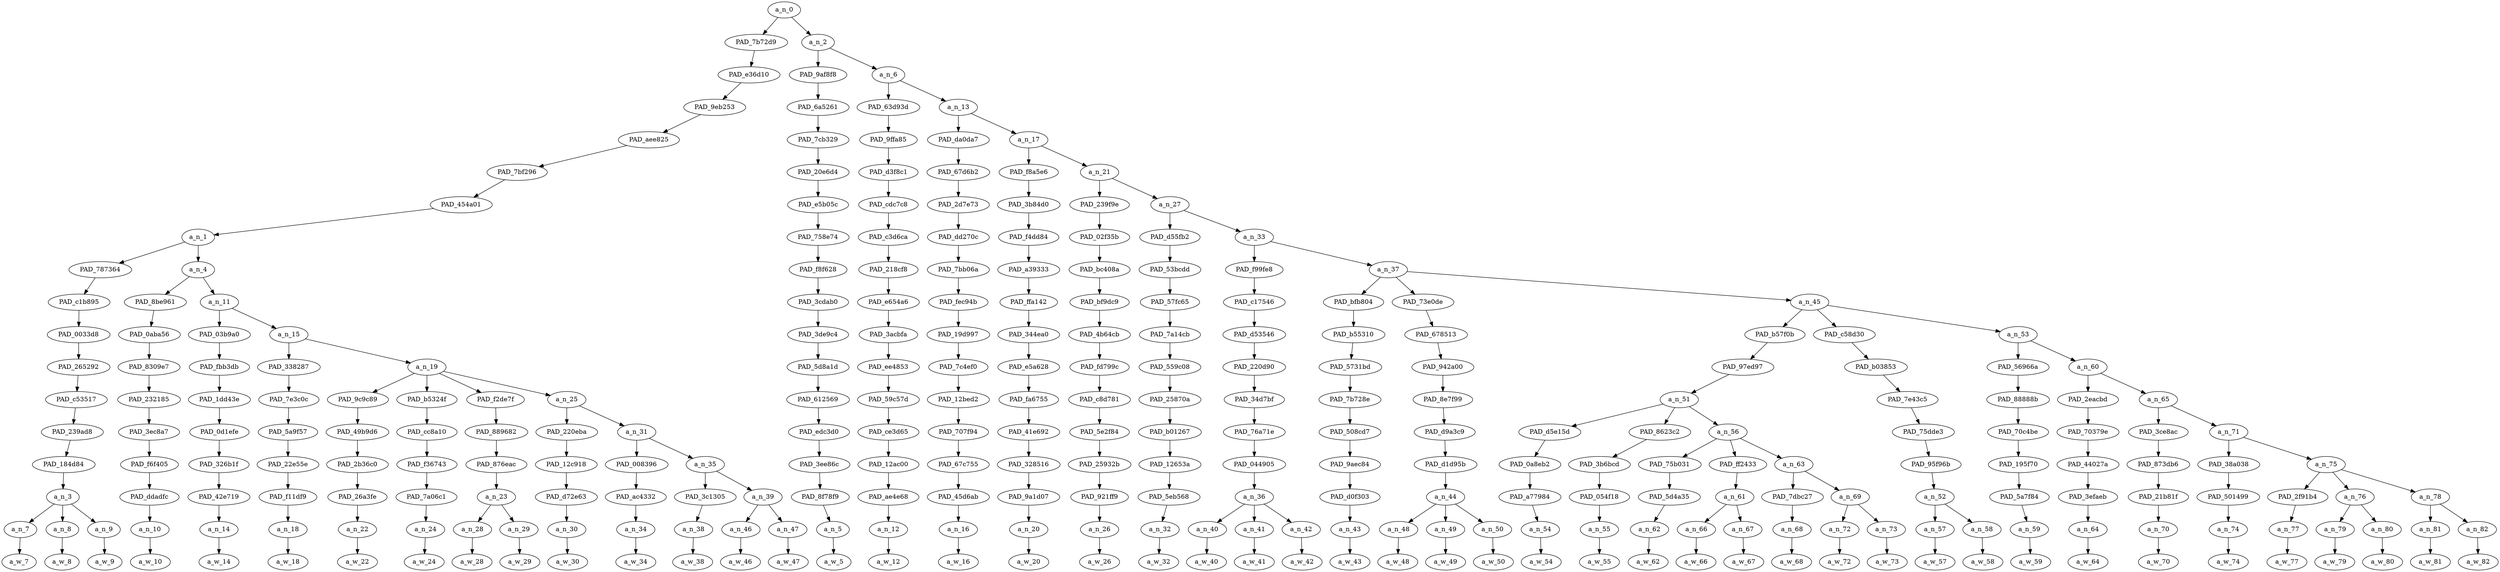 strict digraph "" {
	a_n_0	[div_dir=1,
		index=0,
		level=17,
		pos="9.317331573109568,17!",
		text_span="[0, 1, 2, 3, 4, 5, 6, 7, 8, 9, 10, 11, 12, 13, 14, 15, 16, 17, 18, 19, 20, 21, 22, 23, 24, 25, 26, 27, 28, 29, 30, 31, 32, 33, 34, \
35, 36, 37, 38, 39, 40, 41, 42, 43, 44, 45, 46]",
		value=1.00000002];
	PAD_7b72d9	[div_dir=1,
		index=0,
		level=16,
		pos="2.5849609375,16!",
		text_span="[0, 1, 2, 3, 4, 5, 6, 7, 8, 9, 10, 11, 12, 13, 14]",
		value=0.24469659];
	a_n_0 -> PAD_7b72d9;
	a_n_2	[div_dir=1,
		index=1,
		level=16,
		pos="16.049702208719136,16!",
		text_span="[15, 16, 17, 18, 19, 20, 21, 22, 23, 24, 25, 26, 27, 28, 29, 30, 31, 32, 33, 34, 35, 36, 37, 38, 39, 40, 41, 42, 43, 44, 45, 46]",
		value=0.75466648];
	a_n_0 -> a_n_2;
	PAD_e36d10	[div_dir=1,
		index=0,
		level=15,
		pos="2.5849609375,15!",
		text_span="[0, 1, 2, 3, 4, 5, 6, 7, 8, 9, 10, 11, 12, 13, 14]",
		value=0.24469659];
	PAD_7b72d9 -> PAD_e36d10;
	PAD_9eb253	[div_dir=1,
		index=0,
		level=14,
		pos="2.5849609375,14!",
		text_span="[0, 1, 2, 3, 4, 5, 6, 7, 8, 9, 10, 11, 12, 13, 14]",
		value=0.24469659];
	PAD_e36d10 -> PAD_9eb253;
	PAD_aee825	[div_dir=1,
		index=0,
		level=13,
		pos="2.5849609375,13!",
		text_span="[0, 1, 2, 3, 4, 5, 6, 7, 8, 9, 10, 11, 12, 13, 14]",
		value=0.24469659];
	PAD_9eb253 -> PAD_aee825;
	PAD_7bf296	[div_dir=1,
		index=0,
		level=12,
		pos="2.5849609375,12!",
		text_span="[0, 1, 2, 3, 4, 5, 6, 7, 8, 9, 10, 11, 12, 13, 14]",
		value=0.24469659];
	PAD_aee825 -> PAD_7bf296;
	PAD_454a01	[div_dir=1,
		index=0,
		level=11,
		pos="2.5849609375,11!",
		text_span="[0, 1, 2, 3, 4, 5, 6, 7, 8, 9, 10, 11, 12, 13, 14]",
		value=0.24469659];
	PAD_7bf296 -> PAD_454a01;
	a_n_1	[div_dir=1,
		index=0,
		level=10,
		pos="2.5849609375,10!",
		text_span="[0, 1, 2, 3, 4, 5, 6, 7, 8, 9, 10, 11, 12, 13, 14]",
		value=0.24469659];
	PAD_454a01 -> a_n_1;
	PAD_787364	[div_dir=1,
		index=0,
		level=9,
		pos="1.0,9!",
		text_span="[0, 1, 2]",
		value=0.05233629];
	a_n_1 -> PAD_787364;
	a_n_4	[div_dir=1,
		index=1,
		level=9,
		pos="4.169921875,9!",
		text_span="[3, 4, 5, 6, 7, 8, 9, 10, 11, 12, 13, 14]",
		value=0.19206377];
	a_n_1 -> a_n_4;
	PAD_c1b895	[div_dir=1,
		index=0,
		level=8,
		pos="1.0,8!",
		text_span="[0, 1, 2]",
		value=0.05233629];
	PAD_787364 -> PAD_c1b895;
	PAD_0033d8	[div_dir=1,
		index=0,
		level=7,
		pos="1.0,7!",
		text_span="[0, 1, 2]",
		value=0.05233629];
	PAD_c1b895 -> PAD_0033d8;
	PAD_265292	[div_dir=1,
		index=0,
		level=6,
		pos="1.0,6!",
		text_span="[0, 1, 2]",
		value=0.05233629];
	PAD_0033d8 -> PAD_265292;
	PAD_c53517	[div_dir=1,
		index=0,
		level=5,
		pos="1.0,5!",
		text_span="[0, 1, 2]",
		value=0.05233629];
	PAD_265292 -> PAD_c53517;
	PAD_239ad8	[div_dir=1,
		index=0,
		level=4,
		pos="1.0,4!",
		text_span="[0, 1, 2]",
		value=0.05233629];
	PAD_c53517 -> PAD_239ad8;
	PAD_184d84	[div_dir=1,
		index=0,
		level=3,
		pos="1.0,3!",
		text_span="[0, 1, 2]",
		value=0.05233629];
	PAD_239ad8 -> PAD_184d84;
	a_n_3	[div_dir=1,
		index=0,
		level=2,
		pos="1.0,2!",
		text_span="[0, 1, 2]",
		value=0.05233629];
	PAD_184d84 -> a_n_3;
	a_n_7	[div_dir=1,
		index=0,
		level=1,
		pos="0.0,1!",
		text_span="[0]",
		value=0.01981900];
	a_n_3 -> a_n_7;
	a_n_8	[div_dir=1,
		index=1,
		level=1,
		pos="1.0,1!",
		text_span="[1]",
		value=0.01547921];
	a_n_3 -> a_n_8;
	a_n_9	[div_dir=1,
		index=2,
		level=1,
		pos="2.0,1!",
		text_span="[2]",
		value=0.01680478];
	a_n_3 -> a_n_9;
	a_w_7	[div_dir=0,
		index=0,
		level=0,
		pos="0,0!",
		text_span="[0]",
		value=a];
	a_n_7 -> a_w_7;
	a_w_8	[div_dir=0,
		index=1,
		level=0,
		pos="1,0!",
		text_span="[1]",
		value=good];
	a_n_8 -> a_w_8;
	a_w_9	[div_dir=0,
		index=2,
		level=0,
		pos="2,0!",
		text_span="[2]",
		value=reason];
	a_n_9 -> a_w_9;
	PAD_8be961	[div_dir=1,
		index=1,
		level=8,
		pos="3.0,8!",
		text_span="[3]",
		value=0.01668180];
	a_n_4 -> PAD_8be961;
	a_n_11	[div_dir=1,
		index=2,
		level=8,
		pos="5.33984375,8!",
		text_span="[4, 5, 6, 7, 8, 9, 10, 11, 12, 13, 14]",
		value=0.17516897];
	a_n_4 -> a_n_11;
	PAD_0aba56	[div_dir=1,
		index=1,
		level=7,
		pos="3.0,7!",
		text_span="[3]",
		value=0.01668180];
	PAD_8be961 -> PAD_0aba56;
	PAD_8309e7	[div_dir=1,
		index=1,
		level=6,
		pos="3.0,6!",
		text_span="[3]",
		value=0.01668180];
	PAD_0aba56 -> PAD_8309e7;
	PAD_232185	[div_dir=1,
		index=1,
		level=5,
		pos="3.0,5!",
		text_span="[3]",
		value=0.01668180];
	PAD_8309e7 -> PAD_232185;
	PAD_3ec8a7	[div_dir=1,
		index=1,
		level=4,
		pos="3.0,4!",
		text_span="[3]",
		value=0.01668180];
	PAD_232185 -> PAD_3ec8a7;
	PAD_f6f405	[div_dir=1,
		index=1,
		level=3,
		pos="3.0,3!",
		text_span="[3]",
		value=0.01668180];
	PAD_3ec8a7 -> PAD_f6f405;
	PAD_ddadfc	[div_dir=1,
		index=1,
		level=2,
		pos="3.0,2!",
		text_span="[3]",
		value=0.01668180];
	PAD_f6f405 -> PAD_ddadfc;
	a_n_10	[div_dir=1,
		index=3,
		level=1,
		pos="3.0,1!",
		text_span="[3]",
		value=0.01668180];
	PAD_ddadfc -> a_n_10;
	a_w_10	[div_dir=0,
		index=3,
		level=0,
		pos="3,0!",
		text_span="[3]",
		value=why];
	a_n_10 -> a_w_10;
	PAD_03b9a0	[div_dir=1,
		index=2,
		level=7,
		pos="4.0,7!",
		text_span="[4]",
		value=0.02390273];
	a_n_11 -> PAD_03b9a0;
	a_n_15	[div_dir=1,
		index=3,
		level=7,
		pos="6.6796875,7!",
		text_span="[5, 6, 7, 8, 9, 10, 11, 12, 13, 14]",
		value=0.15106804];
	a_n_11 -> a_n_15;
	PAD_fbb3db	[div_dir=1,
		index=2,
		level=6,
		pos="4.0,6!",
		text_span="[4]",
		value=0.02390273];
	PAD_03b9a0 -> PAD_fbb3db;
	PAD_1dd43e	[div_dir=1,
		index=2,
		level=5,
		pos="4.0,5!",
		text_span="[4]",
		value=0.02390273];
	PAD_fbb3db -> PAD_1dd43e;
	PAD_0d1efe	[div_dir=1,
		index=2,
		level=4,
		pos="4.0,4!",
		text_span="[4]",
		value=0.02390273];
	PAD_1dd43e -> PAD_0d1efe;
	PAD_326b1f	[div_dir=1,
		index=2,
		level=3,
		pos="4.0,3!",
		text_span="[4]",
		value=0.02390273];
	PAD_0d1efe -> PAD_326b1f;
	PAD_42e719	[div_dir=1,
		index=2,
		level=2,
		pos="4.0,2!",
		text_span="[4]",
		value=0.02390273];
	PAD_326b1f -> PAD_42e719;
	a_n_14	[div_dir=1,
		index=4,
		level=1,
		pos="4.0,1!",
		text_span="[4]",
		value=0.02390273];
	PAD_42e719 -> a_n_14;
	a_w_14	[div_dir=0,
		index=4,
		level=0,
		pos="4,0!",
		text_span="[4]",
		value=scientists];
	a_n_14 -> a_w_14;
	PAD_338287	[div_dir=1,
		index=3,
		level=6,
		pos="5.0,6!",
		text_span="[5]",
		value=0.01529051];
	a_n_15 -> PAD_338287;
	a_n_19	[div_dir=1,
		index=4,
		level=6,
		pos="8.359375,6!",
		text_span="[6, 7, 8, 9, 10, 11, 12, 13, 14]",
		value=0.13560559];
	a_n_15 -> a_n_19;
	PAD_7e3c0c	[div_dir=1,
		index=3,
		level=5,
		pos="5.0,5!",
		text_span="[5]",
		value=0.01529051];
	PAD_338287 -> PAD_7e3c0c;
	PAD_5a9f57	[div_dir=1,
		index=3,
		level=4,
		pos="5.0,4!",
		text_span="[5]",
		value=0.01529051];
	PAD_7e3c0c -> PAD_5a9f57;
	PAD_22e55e	[div_dir=1,
		index=3,
		level=3,
		pos="5.0,3!",
		text_span="[5]",
		value=0.01529051];
	PAD_5a9f57 -> PAD_22e55e;
	PAD_f11df9	[div_dir=1,
		index=3,
		level=2,
		pos="5.0,2!",
		text_span="[5]",
		value=0.01529051];
	PAD_22e55e -> PAD_f11df9;
	a_n_18	[div_dir=1,
		index=5,
		level=1,
		pos="5.0,1!",
		text_span="[5]",
		value=0.01529051];
	PAD_f11df9 -> a_n_18;
	a_w_18	[div_dir=0,
		index=5,
		level=0,
		pos="5,0!",
		text_span="[5]",
		value=should];
	a_n_18 -> a_w_18;
	PAD_9c9c89	[div_dir=1,
		index=4,
		level=5,
		pos="6.0,5!",
		text_span="[6]",
		value=0.01776448];
	a_n_19 -> PAD_9c9c89;
	PAD_b5324f	[div_dir=1,
		index=6,
		level=5,
		pos="9.0,5!",
		text_span="[9]",
		value=0.01577433];
	a_n_19 -> PAD_b5324f;
	PAD_f2de7f	[div_dir=1,
		index=5,
		level=5,
		pos="7.5,5!",
		text_span="[7, 8]",
		value=0.03638830];
	a_n_19 -> PAD_f2de7f;
	a_n_25	[div_dir=1,
		index=7,
		level=5,
		pos="10.9375,5!",
		text_span="[10, 11, 12, 13, 14]",
		value=0.06552810];
	a_n_19 -> a_n_25;
	PAD_49b9d6	[div_dir=1,
		index=4,
		level=4,
		pos="6.0,4!",
		text_span="[6]",
		value=0.01776448];
	PAD_9c9c89 -> PAD_49b9d6;
	PAD_2b36c0	[div_dir=1,
		index=4,
		level=3,
		pos="6.0,3!",
		text_span="[6]",
		value=0.01776448];
	PAD_49b9d6 -> PAD_2b36c0;
	PAD_26a3fe	[div_dir=1,
		index=4,
		level=2,
		pos="6.0,2!",
		text_span="[6]",
		value=0.01776448];
	PAD_2b36c0 -> PAD_26a3fe;
	a_n_22	[div_dir=1,
		index=6,
		level=1,
		pos="6.0,1!",
		text_span="[6]",
		value=0.01776448];
	PAD_26a3fe -> a_n_22;
	a_w_22	[div_dir=0,
		index=6,
		level=0,
		pos="6,0!",
		text_span="[6]",
		value=shut];
	a_n_22 -> a_w_22;
	PAD_cc8a10	[div_dir=1,
		index=6,
		level=4,
		pos="9.0,4!",
		text_span="[9]",
		value=0.01577433];
	PAD_b5324f -> PAD_cc8a10;
	PAD_f36743	[div_dir=1,
		index=6,
		level=3,
		pos="9.0,3!",
		text_span="[9]",
		value=0.01577433];
	PAD_cc8a10 -> PAD_f36743;
	PAD_7a06c1	[div_dir=1,
		index=6,
		level=2,
		pos="9.0,2!",
		text_span="[9]",
		value=0.01577433];
	PAD_f36743 -> PAD_7a06c1;
	a_n_24	[div_dir=1,
		index=9,
		level=1,
		pos="9.0,1!",
		text_span="[9]",
		value=0.01577433];
	PAD_7a06c1 -> a_n_24;
	a_w_24	[div_dir=0,
		index=9,
		level=0,
		pos="9,0!",
		text_span="[9]",
		value=up];
	a_n_24 -> a_w_24;
	PAD_889682	[div_dir=1,
		index=5,
		level=4,
		pos="7.5,4!",
		text_span="[7, 8]",
		value=0.03638830];
	PAD_f2de7f -> PAD_889682;
	PAD_876eac	[div_dir=1,
		index=5,
		level=3,
		pos="7.5,3!",
		text_span="[7, 8]",
		value=0.03638830];
	PAD_889682 -> PAD_876eac;
	a_n_23	[div_dir=1,
		index=5,
		level=2,
		pos="7.5,2!",
		text_span="[7, 8]",
		value=0.03638830];
	PAD_876eac -> a_n_23;
	a_n_28	[div_dir=1,
		index=7,
		level=1,
		pos="7.0,1!",
		text_span="[7]",
		value=0.01399030];
	a_n_23 -> a_n_28;
	a_n_29	[div_dir=1,
		index=8,
		level=1,
		pos="8.0,1!",
		text_span="[8]",
		value=0.02223971];
	a_n_23 -> a_n_29;
	a_w_28	[div_dir=0,
		index=7,
		level=0,
		pos="7,0!",
		text_span="[7]",
		value=the];
	a_n_28 -> a_w_28;
	a_w_29	[div_dir=0,
		index=8,
		level=0,
		pos="8,0!",
		text_span="[8]",
		value=fuck];
	a_n_29 -> a_w_29;
	PAD_220eba	[div_dir=-1,
		index=7,
		level=4,
		pos="10.0,4!",
		text_span="[10]",
		value=0.01257021];
	a_n_25 -> PAD_220eba;
	a_n_31	[div_dir=1,
		index=8,
		level=4,
		pos="11.875,4!",
		text_span="[11, 12, 13, 14]",
		value=0.05291917];
	a_n_25 -> a_n_31;
	PAD_12c918	[div_dir=-1,
		index=7,
		level=3,
		pos="10.0,3!",
		text_span="[10]",
		value=0.01257021];
	PAD_220eba -> PAD_12c918;
	PAD_d72e63	[div_dir=-1,
		index=7,
		level=2,
		pos="10.0,2!",
		text_span="[10]",
		value=0.01257021];
	PAD_12c918 -> PAD_d72e63;
	a_n_30	[div_dir=-1,
		index=10,
		level=1,
		pos="10.0,1!",
		text_span="[10]",
		value=0.01257021];
	PAD_d72e63 -> a_n_30;
	a_w_30	[div_dir=0,
		index=10,
		level=0,
		pos="10,0!",
		text_span="[10]",
		value=when];
	a_n_30 -> a_w_30;
	PAD_008396	[div_dir=1,
		index=8,
		level=3,
		pos="11.0,3!",
		text_span="[11]",
		value=0.01276281];
	a_n_31 -> PAD_008396;
	a_n_35	[div_dir=1,
		index=9,
		level=3,
		pos="12.75,3!",
		text_span="[12, 13, 14]",
		value=0.04010349];
	a_n_31 -> a_n_35;
	PAD_ac4332	[div_dir=1,
		index=8,
		level=2,
		pos="11.0,2!",
		text_span="[11]",
		value=0.01276281];
	PAD_008396 -> PAD_ac4332;
	a_n_34	[div_dir=1,
		index=11,
		level=1,
		pos="11.0,1!",
		text_span="[11]",
		value=0.01276281];
	PAD_ac4332 -> a_n_34;
	a_w_34	[div_dir=0,
		index=11,
		level=0,
		pos="11,0!",
		text_span="[11]",
		value=it];
	a_n_34 -> a_w_34;
	PAD_3c1305	[div_dir=1,
		index=9,
		level=2,
		pos="12.0,2!",
		text_span="[12]",
		value=0.01274707];
	a_n_35 -> PAD_3c1305;
	a_n_39	[div_dir=-1,
		index=10,
		level=2,
		pos="13.5,2!",
		text_span="[13, 14]",
		value=0.02734213];
	a_n_35 -> a_n_39;
	a_n_38	[div_dir=1,
		index=12,
		level=1,
		pos="12.0,1!",
		text_span="[12]",
		value=0.01274707];
	PAD_3c1305 -> a_n_38;
	a_w_38	[div_dir=0,
		index=12,
		level=0,
		pos="12,0!",
		text_span="[12]",
		value=comes];
	a_n_38 -> a_w_38;
	a_n_46	[div_dir=1,
		index=13,
		level=1,
		pos="13.0,1!",
		text_span="[13]",
		value=0.01246555];
	a_n_39 -> a_n_46;
	a_n_47	[div_dir=-1,
		index=14,
		level=1,
		pos="14.0,1!",
		text_span="[14]",
		value=0.01487562];
	a_n_39 -> a_n_47;
	a_w_46	[div_dir=0,
		index=13,
		level=0,
		pos="13,0!",
		text_span="[13]",
		value=to];
	a_n_46 -> a_w_46;
	a_w_47	[div_dir=0,
		index=14,
		level=0,
		pos="14,0!",
		text_span="[14]",
		value=politics];
	a_n_47 -> a_w_47;
	PAD_9af8f8	[div_dir=1,
		index=1,
		level=15,
		pos="15.0,15!",
		text_span="[15]",
		value=0.01248348];
	a_n_2 -> PAD_9af8f8;
	a_n_6	[div_dir=1,
		index=2,
		level=15,
		pos="17.099404417438272,15!",
		text_span="[16, 17, 18, 19, 20, 21, 22, 23, 24, 25, 26, 27, 28, 29, 30, 31, 32, 33, 34, 35, 36, 37, 38, 39, 40, 41, 42, 43, 44, 45, 46]",
		value=0.74161717];
	a_n_2 -> a_n_6;
	PAD_6a5261	[div_dir=1,
		index=1,
		level=14,
		pos="15.0,14!",
		text_span="[15]",
		value=0.01248348];
	PAD_9af8f8 -> PAD_6a5261;
	PAD_7cb329	[div_dir=1,
		index=1,
		level=13,
		pos="15.0,13!",
		text_span="[15]",
		value=0.01248348];
	PAD_6a5261 -> PAD_7cb329;
	PAD_20e6d4	[div_dir=1,
		index=1,
		level=12,
		pos="15.0,12!",
		text_span="[15]",
		value=0.01248348];
	PAD_7cb329 -> PAD_20e6d4;
	PAD_e5b05c	[div_dir=1,
		index=1,
		level=11,
		pos="15.0,11!",
		text_span="[15]",
		value=0.01248348];
	PAD_20e6d4 -> PAD_e5b05c;
	PAD_758e74	[div_dir=1,
		index=1,
		level=10,
		pos="15.0,10!",
		text_span="[15]",
		value=0.01248348];
	PAD_e5b05c -> PAD_758e74;
	PAD_f8f628	[div_dir=1,
		index=2,
		level=9,
		pos="15.0,9!",
		text_span="[15]",
		value=0.01248348];
	PAD_758e74 -> PAD_f8f628;
	PAD_3cdab0	[div_dir=1,
		index=3,
		level=8,
		pos="15.0,8!",
		text_span="[15]",
		value=0.01248348];
	PAD_f8f628 -> PAD_3cdab0;
	PAD_3de9c4	[div_dir=1,
		index=4,
		level=7,
		pos="15.0,7!",
		text_span="[15]",
		value=0.01248348];
	PAD_3cdab0 -> PAD_3de9c4;
	PAD_5d8a1d	[div_dir=1,
		index=5,
		level=6,
		pos="15.0,6!",
		text_span="[15]",
		value=0.01248348];
	PAD_3de9c4 -> PAD_5d8a1d;
	PAD_612569	[div_dir=1,
		index=8,
		level=5,
		pos="15.0,5!",
		text_span="[15]",
		value=0.01248348];
	PAD_5d8a1d -> PAD_612569;
	PAD_edc3d0	[div_dir=1,
		index=9,
		level=4,
		pos="15.0,4!",
		text_span="[15]",
		value=0.01248348];
	PAD_612569 -> PAD_edc3d0;
	PAD_3ee86c	[div_dir=1,
		index=10,
		level=3,
		pos="15.0,3!",
		text_span="[15]",
		value=0.01248348];
	PAD_edc3d0 -> PAD_3ee86c;
	PAD_8f78f9	[div_dir=1,
		index=11,
		level=2,
		pos="15.0,2!",
		text_span="[15]",
		value=0.01248348];
	PAD_3ee86c -> PAD_8f78f9;
	a_n_5	[div_dir=1,
		index=15,
		level=1,
		pos="15.0,1!",
		text_span="[15]",
		value=0.01248348];
	PAD_8f78f9 -> a_n_5;
	a_w_5	[div_dir=0,
		index=15,
		level=0,
		pos="15,0!",
		text_span="[15]",
		value=is];
	a_n_5 -> a_w_5;
	PAD_63d93d	[div_dir=1,
		index=2,
		level=14,
		pos="16.0,14!",
		text_span="[16]",
		value=0.01297988];
	a_n_6 -> PAD_63d93d;
	a_n_13	[div_dir=1,
		index=3,
		level=14,
		pos="18.198808834876544,14!",
		text_span="[17, 18, 19, 20, 21, 22, 23, 24, 25, 26, 27, 28, 29, 30, 31, 32, 33, 34, 35, 36, 37, 38, 39, 40, 41, 42, 43, 44, 45, 46]",
		value=0.72806658];
	a_n_6 -> a_n_13;
	PAD_9ffa85	[div_dir=1,
		index=2,
		level=13,
		pos="16.0,13!",
		text_span="[16]",
		value=0.01297988];
	PAD_63d93d -> PAD_9ffa85;
	PAD_d3f8c1	[div_dir=1,
		index=2,
		level=12,
		pos="16.0,12!",
		text_span="[16]",
		value=0.01297988];
	PAD_9ffa85 -> PAD_d3f8c1;
	PAD_cdc7c8	[div_dir=1,
		index=2,
		level=11,
		pos="16.0,11!",
		text_span="[16]",
		value=0.01297988];
	PAD_d3f8c1 -> PAD_cdc7c8;
	PAD_c3d6ca	[div_dir=1,
		index=2,
		level=10,
		pos="16.0,10!",
		text_span="[16]",
		value=0.01297988];
	PAD_cdc7c8 -> PAD_c3d6ca;
	PAD_218cf8	[div_dir=1,
		index=3,
		level=9,
		pos="16.0,9!",
		text_span="[16]",
		value=0.01297988];
	PAD_c3d6ca -> PAD_218cf8;
	PAD_e654a6	[div_dir=1,
		index=4,
		level=8,
		pos="16.0,8!",
		text_span="[16]",
		value=0.01297988];
	PAD_218cf8 -> PAD_e654a6;
	PAD_3acbfa	[div_dir=1,
		index=5,
		level=7,
		pos="16.0,7!",
		text_span="[16]",
		value=0.01297988];
	PAD_e654a6 -> PAD_3acbfa;
	PAD_ee4853	[div_dir=1,
		index=6,
		level=6,
		pos="16.0,6!",
		text_span="[16]",
		value=0.01297988];
	PAD_3acbfa -> PAD_ee4853;
	PAD_59c57d	[div_dir=1,
		index=9,
		level=5,
		pos="16.0,5!",
		text_span="[16]",
		value=0.01297988];
	PAD_ee4853 -> PAD_59c57d;
	PAD_ce3d65	[div_dir=1,
		index=10,
		level=4,
		pos="16.0,4!",
		text_span="[16]",
		value=0.01297988];
	PAD_59c57d -> PAD_ce3d65;
	PAD_12ac00	[div_dir=1,
		index=11,
		level=3,
		pos="16.0,3!",
		text_span="[16]",
		value=0.01297988];
	PAD_ce3d65 -> PAD_12ac00;
	PAD_ae4e68	[div_dir=1,
		index=12,
		level=2,
		pos="16.0,2!",
		text_span="[16]",
		value=0.01297988];
	PAD_12ac00 -> PAD_ae4e68;
	a_n_12	[div_dir=1,
		index=16,
		level=1,
		pos="16.0,1!",
		text_span="[16]",
		value=0.01297988];
	PAD_ae4e68 -> a_n_12;
	a_w_12	[div_dir=0,
		index=16,
		level=0,
		pos="16,0!",
		text_span="[16]",
		value=that];
	a_n_12 -> a_w_12;
	PAD_da0da7	[div_dir=1,
		index=3,
		level=13,
		pos="17.0,13!",
		text_span="[17]",
		value=0.01544891];
	a_n_13 -> PAD_da0da7;
	a_n_17	[div_dir=1,
		index=4,
		level=13,
		pos="19.397617669753085,13!",
		text_span="[18, 19, 20, 21, 22, 23, 24, 25, 26, 27, 28, 29, 30, 31, 32, 33, 34, 35, 36, 37, 38, 39, 40, 41, 42, 43, 44, 45, 46]",
		value=0.71205562];
	a_n_13 -> a_n_17;
	PAD_67d6b2	[div_dir=1,
		index=3,
		level=12,
		pos="17.0,12!",
		text_span="[17]",
		value=0.01544891];
	PAD_da0da7 -> PAD_67d6b2;
	PAD_2d7e73	[div_dir=1,
		index=3,
		level=11,
		pos="17.0,11!",
		text_span="[17]",
		value=0.01544891];
	PAD_67d6b2 -> PAD_2d7e73;
	PAD_dd270c	[div_dir=1,
		index=3,
		level=10,
		pos="17.0,10!",
		text_span="[17]",
		value=0.01544891];
	PAD_2d7e73 -> PAD_dd270c;
	PAD_7bb06a	[div_dir=1,
		index=4,
		level=9,
		pos="17.0,9!",
		text_span="[17]",
		value=0.01544891];
	PAD_dd270c -> PAD_7bb06a;
	PAD_fec94b	[div_dir=1,
		index=5,
		level=8,
		pos="17.0,8!",
		text_span="[17]",
		value=0.01544891];
	PAD_7bb06a -> PAD_fec94b;
	PAD_19d997	[div_dir=1,
		index=6,
		level=7,
		pos="17.0,7!",
		text_span="[17]",
		value=0.01544891];
	PAD_fec94b -> PAD_19d997;
	PAD_7c4ef0	[div_dir=1,
		index=7,
		level=6,
		pos="17.0,6!",
		text_span="[17]",
		value=0.01544891];
	PAD_19d997 -> PAD_7c4ef0;
	PAD_12bed2	[div_dir=1,
		index=10,
		level=5,
		pos="17.0,5!",
		text_span="[17]",
		value=0.01544891];
	PAD_7c4ef0 -> PAD_12bed2;
	PAD_707f94	[div_dir=1,
		index=11,
		level=4,
		pos="17.0,4!",
		text_span="[17]",
		value=0.01544891];
	PAD_12bed2 -> PAD_707f94;
	PAD_67c755	[div_dir=1,
		index=12,
		level=3,
		pos="17.0,3!",
		text_span="[17]",
		value=0.01544891];
	PAD_707f94 -> PAD_67c755;
	PAD_45d6ab	[div_dir=1,
		index=13,
		level=2,
		pos="17.0,2!",
		text_span="[17]",
		value=0.01544891];
	PAD_67c755 -> PAD_45d6ab;
	a_n_16	[div_dir=1,
		index=17,
		level=1,
		pos="17.0,1!",
		text_span="[17]",
		value=0.01544891];
	PAD_45d6ab -> a_n_16;
	a_w_16	[div_dir=0,
		index=17,
		level=0,
		pos="17,0!",
		text_span="[17]",
		value=they];
	a_n_16 -> a_w_16;
	PAD_f8a5e6	[div_dir=1,
		index=4,
		level=12,
		pos="18.0,12!",
		text_span="[18]",
		value=0.01327069];
	a_n_17 -> PAD_f8a5e6;
	a_n_21	[div_dir=1,
		index=5,
		level=12,
		pos="20.79523533950617,12!",
		text_span="[19, 20, 21, 22, 23, 24, 25, 26, 27, 28, 29, 30, 31, 32, 33, 34, 35, 36, 37, 38, 39, 40, 41, 42, 43, 44, 45, 46]",
		value=0.69823473];
	a_n_17 -> a_n_21;
	PAD_3b84d0	[div_dir=1,
		index=4,
		level=11,
		pos="18.0,11!",
		text_span="[18]",
		value=0.01327069];
	PAD_f8a5e6 -> PAD_3b84d0;
	PAD_f4dd84	[div_dir=1,
		index=4,
		level=10,
		pos="18.0,10!",
		text_span="[18]",
		value=0.01327069];
	PAD_3b84d0 -> PAD_f4dd84;
	PAD_a39333	[div_dir=1,
		index=5,
		level=9,
		pos="18.0,9!",
		text_span="[18]",
		value=0.01327069];
	PAD_f4dd84 -> PAD_a39333;
	PAD_ffa142	[div_dir=1,
		index=6,
		level=8,
		pos="18.0,8!",
		text_span="[18]",
		value=0.01327069];
	PAD_a39333 -> PAD_ffa142;
	PAD_344ea0	[div_dir=1,
		index=7,
		level=7,
		pos="18.0,7!",
		text_span="[18]",
		value=0.01327069];
	PAD_ffa142 -> PAD_344ea0;
	PAD_e5a628	[div_dir=1,
		index=8,
		level=6,
		pos="18.0,6!",
		text_span="[18]",
		value=0.01327069];
	PAD_344ea0 -> PAD_e5a628;
	PAD_fa6755	[div_dir=1,
		index=11,
		level=5,
		pos="18.0,5!",
		text_span="[18]",
		value=0.01327069];
	PAD_e5a628 -> PAD_fa6755;
	PAD_41e692	[div_dir=1,
		index=12,
		level=4,
		pos="18.0,4!",
		text_span="[18]",
		value=0.01327069];
	PAD_fa6755 -> PAD_41e692;
	PAD_328516	[div_dir=1,
		index=13,
		level=3,
		pos="18.0,3!",
		text_span="[18]",
		value=0.01327069];
	PAD_41e692 -> PAD_328516;
	PAD_9a1d07	[div_dir=1,
		index=14,
		level=2,
		pos="18.0,2!",
		text_span="[18]",
		value=0.01327069];
	PAD_328516 -> PAD_9a1d07;
	a_n_20	[div_dir=1,
		index=18,
		level=1,
		pos="18.0,1!",
		text_span="[18]",
		value=0.01327069];
	PAD_9a1d07 -> a_n_20;
	a_w_20	[div_dir=0,
		index=18,
		level=0,
		pos="18,0!",
		text_span="[18]",
		value=will];
	a_n_20 -> a_w_20;
	PAD_239f9e	[div_dir=1,
		index=5,
		level=11,
		pos="19.0,11!",
		text_span="[19]",
		value=0.01612575];
	a_n_21 -> PAD_239f9e;
	a_n_27	[div_dir=1,
		index=6,
		level=11,
		pos="22.590470679012345,11!",
		text_span="[20, 21, 22, 23, 24, 25, 26, 27, 28, 29, 30, 31, 32, 33, 34, 35, 36, 37, 38, 39, 40, 41, 42, 43, 44, 45, 46]",
		value=0.68156033];
	a_n_21 -> a_n_27;
	PAD_02f35b	[div_dir=1,
		index=5,
		level=10,
		pos="19.0,10!",
		text_span="[19]",
		value=0.01612575];
	PAD_239f9e -> PAD_02f35b;
	PAD_bc408a	[div_dir=1,
		index=6,
		level=9,
		pos="19.0,9!",
		text_span="[19]",
		value=0.01612575];
	PAD_02f35b -> PAD_bc408a;
	PAD_bf9dc9	[div_dir=1,
		index=7,
		level=8,
		pos="19.0,8!",
		text_span="[19]",
		value=0.01612575];
	PAD_bc408a -> PAD_bf9dc9;
	PAD_4b64cb	[div_dir=1,
		index=8,
		level=7,
		pos="19.0,7!",
		text_span="[19]",
		value=0.01612575];
	PAD_bf9dc9 -> PAD_4b64cb;
	PAD_fd799c	[div_dir=1,
		index=9,
		level=6,
		pos="19.0,6!",
		text_span="[19]",
		value=0.01612575];
	PAD_4b64cb -> PAD_fd799c;
	PAD_c8d781	[div_dir=1,
		index=12,
		level=5,
		pos="19.0,5!",
		text_span="[19]",
		value=0.01612575];
	PAD_fd799c -> PAD_c8d781;
	PAD_5e2f84	[div_dir=1,
		index=13,
		level=4,
		pos="19.0,4!",
		text_span="[19]",
		value=0.01612575];
	PAD_c8d781 -> PAD_5e2f84;
	PAD_25932b	[div_dir=1,
		index=14,
		level=3,
		pos="19.0,3!",
		text_span="[19]",
		value=0.01612575];
	PAD_5e2f84 -> PAD_25932b;
	PAD_921ff9	[div_dir=1,
		index=15,
		level=2,
		pos="19.0,2!",
		text_span="[19]",
		value=0.01612575];
	PAD_25932b -> PAD_921ff9;
	a_n_26	[div_dir=1,
		index=19,
		level=1,
		pos="19.0,1!",
		text_span="[19]",
		value=0.01612575];
	PAD_921ff9 -> a_n_26;
	a_w_26	[div_dir=0,
		index=19,
		level=0,
		pos="19,0!",
		text_span="[19]",
		value=insist];
	a_n_26 -> a_w_26;
	PAD_d55fb2	[div_dir=1,
		index=6,
		level=10,
		pos="20.0,10!",
		text_span="[20]",
		value=0.01755862];
	a_n_27 -> PAD_d55fb2;
	a_n_33	[div_dir=1,
		index=7,
		level=10,
		pos="25.18094135802469,10!",
		text_span="[21, 22, 23, 24, 25, 26, 27, 28, 29, 30, 31, 32, 33, 34, 35, 36, 37, 38, 39, 40, 41, 42, 43, 44, 45, 46]",
		value=0.66345451];
	a_n_27 -> a_n_33;
	PAD_53bcdd	[div_dir=1,
		index=7,
		level=9,
		pos="20.0,9!",
		text_span="[20]",
		value=0.01755862];
	PAD_d55fb2 -> PAD_53bcdd;
	PAD_57fc65	[div_dir=1,
		index=8,
		level=8,
		pos="20.0,8!",
		text_span="[20]",
		value=0.01755862];
	PAD_53bcdd -> PAD_57fc65;
	PAD_7a14cb	[div_dir=1,
		index=9,
		level=7,
		pos="20.0,7!",
		text_span="[20]",
		value=0.01755862];
	PAD_57fc65 -> PAD_7a14cb;
	PAD_559c08	[div_dir=1,
		index=10,
		level=6,
		pos="20.0,6!",
		text_span="[20]",
		value=0.01755862];
	PAD_7a14cb -> PAD_559c08;
	PAD_25870a	[div_dir=1,
		index=13,
		level=5,
		pos="20.0,5!",
		text_span="[20]",
		value=0.01755862];
	PAD_559c08 -> PAD_25870a;
	PAD_b01267	[div_dir=1,
		index=14,
		level=4,
		pos="20.0,4!",
		text_span="[20]",
		value=0.01755862];
	PAD_25870a -> PAD_b01267;
	PAD_12653a	[div_dir=1,
		index=15,
		level=3,
		pos="20.0,3!",
		text_span="[20]",
		value=0.01755862];
	PAD_b01267 -> PAD_12653a;
	PAD_5eb568	[div_dir=1,
		index=16,
		level=2,
		pos="20.0,2!",
		text_span="[20]",
		value=0.01755862];
	PAD_12653a -> PAD_5eb568;
	a_n_32	[div_dir=1,
		index=20,
		level=1,
		pos="20.0,1!",
		text_span="[20]",
		value=0.01755862];
	PAD_5eb568 -> a_n_32;
	a_w_32	[div_dir=0,
		index=20,
		level=0,
		pos="20,0!",
		text_span="[20]",
		value=that1];
	a_n_32 -> a_w_32;
	PAD_f99fe8	[div_dir=1,
		index=8,
		level=9,
		pos="22.0,9!",
		text_span="[21, 22, 23]",
		value=0.18652038];
	a_n_33 -> PAD_f99fe8;
	a_n_37	[div_dir=1,
		index=9,
		level=9,
		pos="28.361882716049383,9!",
		text_span="[24, 25, 26, 27, 28, 29, 30, 31, 32, 33, 34, 35, 36, 37, 38, 39, 40, 41, 42, 43, 44, 45, 46]",
		value=0.47640883];
	a_n_33 -> a_n_37;
	PAD_c17546	[div_dir=1,
		index=9,
		level=8,
		pos="22.0,8!",
		text_span="[21, 22, 23]",
		value=0.18652038];
	PAD_f99fe8 -> PAD_c17546;
	PAD_d53546	[div_dir=1,
		index=10,
		level=7,
		pos="22.0,7!",
		text_span="[21, 22, 23]",
		value=0.18652038];
	PAD_c17546 -> PAD_d53546;
	PAD_220d90	[div_dir=1,
		index=11,
		level=6,
		pos="22.0,6!",
		text_span="[21, 22, 23]",
		value=0.18652038];
	PAD_d53546 -> PAD_220d90;
	PAD_34d7bf	[div_dir=1,
		index=14,
		level=5,
		pos="22.0,5!",
		text_span="[21, 22, 23]",
		value=0.18652038];
	PAD_220d90 -> PAD_34d7bf;
	PAD_76a71e	[div_dir=1,
		index=15,
		level=4,
		pos="22.0,4!",
		text_span="[21, 22, 23]",
		value=0.18652038];
	PAD_34d7bf -> PAD_76a71e;
	PAD_044905	[div_dir=1,
		index=16,
		level=3,
		pos="22.0,3!",
		text_span="[21, 22, 23]",
		value=0.18652038];
	PAD_76a71e -> PAD_044905;
	a_n_36	[div_dir=1,
		index=17,
		level=2,
		pos="22.0,2!",
		text_span="[21, 22, 23]",
		value=0.18652038];
	PAD_044905 -> a_n_36;
	a_n_40	[div_dir=1,
		index=21,
		level=1,
		pos="21.0,1!",
		text_span="[21]",
		value=0.13807961];
	a_n_36 -> a_n_40;
	a_n_41	[div_dir=-1,
		index=22,
		level=1,
		pos="22.0,1!",
		text_span="[22]",
		value=0.01897348];
	a_n_36 -> a_n_41;
	a_n_42	[div_dir=1,
		index=23,
		level=1,
		pos="23.0,1!",
		text_span="[23]",
		value=0.02895928];
	a_n_36 -> a_n_42;
	a_w_40	[div_dir=0,
		index=21,
		level=0,
		pos="21,0!",
		text_span="[21]",
		value=niggers];
	a_n_40 -> a_w_40;
	a_w_41	[div_dir=0,
		index=22,
		level=0,
		pos="22,0!",
		text_span="[22]",
		value=and];
	a_n_41 -> a_w_41;
	a_w_42	[div_dir=0,
		index=23,
		level=0,
		pos="23,0!",
		text_span="[23]",
		value=arabs];
	a_n_42 -> a_w_42;
	PAD_bfb804	[div_dir=1,
		index=10,
		level=8,
		pos="24.0,8!",
		text_span="[24]",
		value=0.01481415];
	a_n_37 -> PAD_bfb804;
	PAD_73e0de	[div_dir=1,
		index=11,
		level=8,
		pos="26.0,8!",
		text_span="[25, 26, 27]",
		value=0.06487644];
	a_n_37 -> PAD_73e0de;
	a_n_45	[div_dir=1,
		index=12,
		level=8,
		pos="35.085648148148145,8!",
		text_span="[28, 29, 30, 31, 32, 33, 34, 35, 36, 37, 38, 39, 40, 41, 42, 43, 44, 45, 46]",
		value=0.39636638];
	a_n_37 -> a_n_45;
	PAD_b55310	[div_dir=1,
		index=11,
		level=7,
		pos="24.0,7!",
		text_span="[24]",
		value=0.01481415];
	PAD_bfb804 -> PAD_b55310;
	PAD_5731bd	[div_dir=1,
		index=12,
		level=6,
		pos="24.0,6!",
		text_span="[24]",
		value=0.01481415];
	PAD_b55310 -> PAD_5731bd;
	PAD_7b728e	[div_dir=1,
		index=15,
		level=5,
		pos="24.0,5!",
		text_span="[24]",
		value=0.01481415];
	PAD_5731bd -> PAD_7b728e;
	PAD_508cd7	[div_dir=1,
		index=16,
		level=4,
		pos="24.0,4!",
		text_span="[24]",
		value=0.01481415];
	PAD_7b728e -> PAD_508cd7;
	PAD_9aec84	[div_dir=1,
		index=17,
		level=3,
		pos="24.0,3!",
		text_span="[24]",
		value=0.01481415];
	PAD_508cd7 -> PAD_9aec84;
	PAD_d0f303	[div_dir=1,
		index=18,
		level=2,
		pos="24.0,2!",
		text_span="[24]",
		value=0.01481415];
	PAD_9aec84 -> PAD_d0f303;
	a_n_43	[div_dir=1,
		index=24,
		level=1,
		pos="24.0,1!",
		text_span="[24]",
		value=0.01481415];
	PAD_d0f303 -> a_n_43;
	a_w_43	[div_dir=0,
		index=24,
		level=0,
		pos="24,0!",
		text_span="[24]",
		value=are];
	a_n_43 -> a_w_43;
	PAD_678513	[div_dir=1,
		index=12,
		level=7,
		pos="26.0,7!",
		text_span="[25, 26, 27]",
		value=0.06487644];
	PAD_73e0de -> PAD_678513;
	PAD_942a00	[div_dir=1,
		index=13,
		level=6,
		pos="26.0,6!",
		text_span="[25, 26, 27]",
		value=0.06487644];
	PAD_678513 -> PAD_942a00;
	PAD_8e7f99	[div_dir=1,
		index=16,
		level=5,
		pos="26.0,5!",
		text_span="[25, 26, 27]",
		value=0.06487644];
	PAD_942a00 -> PAD_8e7f99;
	PAD_d9a3c9	[div_dir=1,
		index=17,
		level=4,
		pos="26.0,4!",
		text_span="[25, 26, 27]",
		value=0.06487644];
	PAD_8e7f99 -> PAD_d9a3c9;
	PAD_d1d95b	[div_dir=1,
		index=18,
		level=3,
		pos="26.0,3!",
		text_span="[25, 26, 27]",
		value=0.06487644];
	PAD_d9a3c9 -> PAD_d1d95b;
	a_n_44	[div_dir=1,
		index=19,
		level=2,
		pos="26.0,2!",
		text_span="[25, 26, 27]",
		value=0.06487644];
	PAD_d1d95b -> a_n_44;
	a_n_48	[div_dir=1,
		index=25,
		level=1,
		pos="25.0,1!",
		text_span="[25]",
		value=0.03385528];
	a_n_44 -> a_n_48;
	a_n_49	[div_dir=1,
		index=26,
		level=1,
		pos="26.0,1!",
		text_span="[26]",
		value=0.01329820];
	a_n_44 -> a_n_49;
	a_n_50	[div_dir=1,
		index=27,
		level=1,
		pos="27.0,1!",
		text_span="[27]",
		value=0.01767140];
	a_n_44 -> a_n_50;
	a_w_48	[div_dir=0,
		index=25,
		level=0,
		pos="25,0!",
		text_span="[25]",
		value=rapey];
	a_n_48 -> a_w_48;
	a_w_49	[div_dir=0,
		index=26,
		level=0,
		pos="26,0!",
		text_span="[26]",
		value=and1];
	a_n_49 -> a_w_49;
	a_w_50	[div_dir=0,
		index=27,
		level=0,
		pos="27,0!",
		text_span="[27]",
		value=stupid];
	a_n_50 -> a_w_50;
	PAD_b57f0b	[div_dir=1,
		index=13,
		level=7,
		pos="29.694444444444446,7!",
		text_span="[28, 29, 30, 31, 32, 33, 34, 35]",
		value=0.12181715];
	a_n_45 -> PAD_b57f0b;
	PAD_c58d30	[div_dir=1,
		index=14,
		level=7,
		pos="36.5,7!",
		text_span="[36, 37]",
		value=0.02612665];
	a_n_45 -> PAD_c58d30;
	a_n_53	[div_dir=1,
		index=15,
		level=7,
		pos="39.0625,7!",
		text_span="[38, 39, 40, 41, 42, 43, 44, 45, 46]",
		value=0.24807333];
	a_n_45 -> a_n_53;
	PAD_97ed97	[div_dir=1,
		index=14,
		level=6,
		pos="29.694444444444446,6!",
		text_span="[28, 29, 30, 31, 32, 33, 34, 35]",
		value=0.12181715];
	PAD_b57f0b -> PAD_97ed97;
	a_n_51	[div_dir=1,
		index=17,
		level=5,
		pos="29.694444444444446,5!",
		text_span="[28, 29, 30, 31, 32, 33, 34, 35]",
		value=0.12181715];
	PAD_97ed97 -> a_n_51;
	PAD_d5e15d	[div_dir=1,
		index=18,
		level=4,
		pos="28.0,4!",
		text_span="[28]",
		value=0.01421591];
	a_n_51 -> PAD_d5e15d;
	PAD_8623c2	[div_dir=1,
		index=19,
		level=4,
		pos="29.0,4!",
		text_span="[29]",
		value=0.01465983];
	a_n_51 -> PAD_8623c2;
	a_n_56	[div_dir=1,
		index=20,
		level=4,
		pos="32.083333333333336,4!",
		text_span="[30, 31, 32, 33, 34, 35]",
		value=0.09276122];
	a_n_51 -> a_n_56;
	PAD_0a8eb2	[div_dir=1,
		index=19,
		level=3,
		pos="28.0,3!",
		text_span="[28]",
		value=0.01421591];
	PAD_d5e15d -> PAD_0a8eb2;
	PAD_a77984	[div_dir=1,
		index=20,
		level=2,
		pos="28.0,2!",
		text_span="[28]",
		value=0.01421591];
	PAD_0a8eb2 -> PAD_a77984;
	a_n_54	[div_dir=1,
		index=28,
		level=1,
		pos="28.0,1!",
		text_span="[28]",
		value=0.01421591];
	PAD_a77984 -> a_n_54;
	a_w_54	[div_dir=0,
		index=28,
		level=0,
		pos="28,0!",
		text_span="[28]",
		value=because];
	a_n_54 -> a_w_54;
	PAD_3b6bcd	[div_dir=1,
		index=20,
		level=3,
		pos="29.0,3!",
		text_span="[29]",
		value=0.01465983];
	PAD_8623c2 -> PAD_3b6bcd;
	PAD_054f18	[div_dir=1,
		index=21,
		level=2,
		pos="29.0,2!",
		text_span="[29]",
		value=0.01465983];
	PAD_3b6bcd -> PAD_054f18;
	a_n_55	[div_dir=1,
		index=29,
		level=1,
		pos="29.0,1!",
		text_span="[29]",
		value=0.01465983];
	PAD_054f18 -> a_n_55;
	a_w_55	[div_dir=0,
		index=29,
		level=0,
		pos="29,0!",
		text_span="[29]",
		value=of];
	a_n_55 -> a_w_55;
	PAD_75b031	[div_dir=1,
		index=22,
		level=3,
		pos="32.0,3!",
		text_span="[32]",
		value=0.01301085];
	a_n_56 -> PAD_75b031;
	PAD_ff2433	[div_dir=1,
		index=21,
		level=3,
		pos="30.5,3!",
		text_span="[30, 31]",
		value=0.03352703];
	a_n_56 -> PAD_ff2433;
	a_n_63	[div_dir=1,
		index=23,
		level=3,
		pos="33.75,3!",
		text_span="[33, 34, 35]",
		value=0.04608282];
	a_n_56 -> a_n_63;
	PAD_5d4a35	[div_dir=1,
		index=23,
		level=2,
		pos="32.0,2!",
		text_span="[32]",
		value=0.01301085];
	PAD_75b031 -> PAD_5d4a35;
	a_n_62	[div_dir=1,
		index=32,
		level=1,
		pos="32.0,1!",
		text_span="[32]",
		value=0.01301085];
	PAD_5d4a35 -> a_n_62;
	a_w_62	[div_dir=0,
		index=32,
		level=0,
		pos="32,0!",
		text_span="[32]",
		value=or];
	a_n_62 -> a_w_62;
	a_n_61	[div_dir=1,
		index=22,
		level=2,
		pos="30.5,2!",
		text_span="[30, 31]",
		value=0.03352703];
	PAD_ff2433 -> a_n_61;
	a_n_66	[div_dir=1,
		index=30,
		level=1,
		pos="30.0,1!",
		text_span="[30]",
		value=0.01831280];
	a_n_61 -> a_n_66;
	a_n_67	[div_dir=1,
		index=31,
		level=1,
		pos="31.0,1!",
		text_span="[31]",
		value=0.01513294];
	a_n_61 -> a_n_67;
	a_w_66	[div_dir=0,
		index=30,
		level=0,
		pos="30,0!",
		text_span="[30]",
		value=hot];
	a_n_66 -> a_w_66;
	a_w_67	[div_dir=0,
		index=31,
		level=0,
		pos="31,0!",
		text_span="[31]",
		value=weather];
	a_n_67 -> a_w_67;
	PAD_7dbc27	[div_dir=1,
		index=24,
		level=2,
		pos="33.0,2!",
		text_span="[33]",
		value=0.01437668];
	a_n_63 -> PAD_7dbc27;
	a_n_69	[div_dir=1,
		index=25,
		level=2,
		pos="34.5,2!",
		text_span="[34, 35]",
		value=0.03158960];
	a_n_63 -> a_n_69;
	a_n_68	[div_dir=1,
		index=33,
		level=1,
		pos="33.0,1!",
		text_span="[33]",
		value=0.01437668];
	PAD_7dbc27 -> a_n_68;
	a_w_68	[div_dir=0,
		index=33,
		level=0,
		pos="33,0!",
		text_span="[33]",
		value=lack];
	a_n_68 -> a_w_68;
	a_n_72	[div_dir=1,
		index=34,
		level=1,
		pos="34.0,1!",
		text_span="[34]",
		value=0.01240992];
	a_n_69 -> a_n_72;
	a_n_73	[div_dir=1,
		index=35,
		level=1,
		pos="35.0,1!",
		text_span="[35]",
		value=0.01908696];
	a_n_69 -> a_n_73;
	a_w_72	[div_dir=0,
		index=34,
		level=0,
		pos="34,0!",
		text_span="[34]",
		value=of1];
	a_n_72 -> a_w_72;
	a_w_73	[div_dir=0,
		index=35,
		level=0,
		pos="35,0!",
		text_span="[35]",
		value=water];
	a_n_73 -> a_w_73;
	PAD_b03853	[div_dir=1,
		index=15,
		level=6,
		pos="36.5,6!",
		text_span="[36, 37]",
		value=0.02612665];
	PAD_c58d30 -> PAD_b03853;
	PAD_7e43c5	[div_dir=1,
		index=18,
		level=5,
		pos="36.5,5!",
		text_span="[36, 37]",
		value=0.02612665];
	PAD_b03853 -> PAD_7e43c5;
	PAD_75dde3	[div_dir=1,
		index=21,
		level=4,
		pos="36.5,4!",
		text_span="[36, 37]",
		value=0.02612665];
	PAD_7e43c5 -> PAD_75dde3;
	PAD_95f96b	[div_dir=1,
		index=24,
		level=3,
		pos="36.5,3!",
		text_span="[36, 37]",
		value=0.02612665];
	PAD_75dde3 -> PAD_95f96b;
	a_n_52	[div_dir=1,
		index=26,
		level=2,
		pos="36.5,2!",
		text_span="[36, 37]",
		value=0.02612665];
	PAD_95f96b -> a_n_52;
	a_n_57	[div_dir=1,
		index=36,
		level=1,
		pos="36.0,1!",
		text_span="[36]",
		value=0.01332484];
	a_n_52 -> a_n_57;
	a_n_58	[div_dir=1,
		index=37,
		level=1,
		pos="37.0,1!",
		text_span="[37]",
		value=0.01276478];
	a_n_52 -> a_n_58;
	a_w_57	[div_dir=0,
		index=36,
		level=0,
		pos="36,0!",
		text_span="[36]",
		value=rather];
	a_n_57 -> a_w_57;
	a_w_58	[div_dir=0,
		index=37,
		level=0,
		pos="37,0!",
		text_span="[37]",
		value=than];
	a_n_58 -> a_w_58;
	PAD_56966a	[div_dir=-1,
		index=16,
		level=6,
		pos="38.0,6!",
		text_span="[38]",
		value=0.01490374];
	a_n_53 -> PAD_56966a;
	a_n_60	[div_dir=1,
		index=17,
		level=6,
		pos="40.125,6!",
		text_span="[39, 40, 41, 42, 43, 44, 45, 46]",
		value=0.23285465];
	a_n_53 -> a_n_60;
	PAD_88888b	[div_dir=-1,
		index=19,
		level=5,
		pos="38.0,5!",
		text_span="[38]",
		value=0.01490374];
	PAD_56966a -> PAD_88888b;
	PAD_70c4be	[div_dir=-1,
		index=22,
		level=4,
		pos="38.0,4!",
		text_span="[38]",
		value=0.01490374];
	PAD_88888b -> PAD_70c4be;
	PAD_195f70	[div_dir=-1,
		index=25,
		level=3,
		pos="38.0,3!",
		text_span="[38]",
		value=0.01490374];
	PAD_70c4be -> PAD_195f70;
	PAD_5a7f84	[div_dir=-1,
		index=27,
		level=2,
		pos="38.0,2!",
		text_span="[38]",
		value=0.01490374];
	PAD_195f70 -> PAD_5a7f84;
	a_n_59	[div_dir=-1,
		index=38,
		level=1,
		pos="38.0,1!",
		text_span="[38]",
		value=0.01490374];
	PAD_5a7f84 -> a_n_59;
	a_w_59	[div_dir=0,
		index=38,
		level=0,
		pos="38,0!",
		text_span="[38]",
		value=admitting];
	a_n_59 -> a_w_59;
	PAD_2eacbd	[div_dir=1,
		index=20,
		level=5,
		pos="39.0,5!",
		text_span="[39]",
		value=0.01273664];
	a_n_60 -> PAD_2eacbd;
	a_n_65	[div_dir=1,
		index=21,
		level=5,
		pos="41.25,5!",
		text_span="[40, 41, 42, 43, 44, 45, 46]",
		value=0.21978391];
	a_n_60 -> a_n_65;
	PAD_70379e	[div_dir=1,
		index=23,
		level=4,
		pos="39.0,4!",
		text_span="[39]",
		value=0.01273664];
	PAD_2eacbd -> PAD_70379e;
	PAD_44027a	[div_dir=1,
		index=26,
		level=3,
		pos="39.0,3!",
		text_span="[39]",
		value=0.01273664];
	PAD_70379e -> PAD_44027a;
	PAD_3efaeb	[div_dir=1,
		index=28,
		level=2,
		pos="39.0,2!",
		text_span="[39]",
		value=0.01273664];
	PAD_44027a -> PAD_3efaeb;
	a_n_64	[div_dir=1,
		index=39,
		level=1,
		pos="39.0,1!",
		text_span="[39]",
		value=0.01273664];
	PAD_3efaeb -> a_n_64;
	a_w_64	[div_dir=0,
		index=39,
		level=0,
		pos="39,0!",
		text_span="[39]",
		value=that2];
	a_n_64 -> a_w_64;
	PAD_3ce8ac	[div_dir=1,
		index=24,
		level=4,
		pos="40.0,4!",
		text_span="[40]",
		value=0.01588609];
	a_n_65 -> PAD_3ce8ac;
	a_n_71	[div_dir=1,
		index=25,
		level=4,
		pos="42.5,4!",
		text_span="[41, 42, 43, 44, 45, 46]",
		value=0.20356943];
	a_n_65 -> a_n_71;
	PAD_873db6	[div_dir=1,
		index=27,
		level=3,
		pos="40.0,3!",
		text_span="[40]",
		value=0.01588609];
	PAD_3ce8ac -> PAD_873db6;
	PAD_21b81f	[div_dir=1,
		index=29,
		level=2,
		pos="40.0,2!",
		text_span="[40]",
		value=0.01588609];
	PAD_873db6 -> PAD_21b81f;
	a_n_70	[div_dir=1,
		index=40,
		level=1,
		pos="40.0,1!",
		text_span="[40]",
		value=0.01588609];
	PAD_21b81f -> a_n_70;
	a_w_70	[div_dir=0,
		index=40,
		level=0,
		pos="40,0!",
		text_span="[40]",
		value=they1];
	a_n_70 -> a_w_70;
	PAD_38a038	[div_dir=1,
		index=28,
		level=3,
		pos="41.0,3!",
		text_span="[41]",
		value=0.01519844];
	a_n_71 -> PAD_38a038;
	a_n_75	[div_dir=1,
		index=29,
		level=3,
		pos="44.0,3!",
		text_span="[42, 43, 44, 45, 46]",
		value=0.18806315];
	a_n_71 -> a_n_75;
	PAD_501499	[div_dir=1,
		index=30,
		level=2,
		pos="41.0,2!",
		text_span="[41]",
		value=0.01519844];
	PAD_38a038 -> PAD_501499;
	a_n_74	[div_dir=1,
		index=41,
		level=1,
		pos="41.0,1!",
		text_span="[41]",
		value=0.01519844];
	PAD_501499 -> a_n_74;
	a_w_74	[div_dir=0,
		index=41,
		level=0,
		pos="41,0!",
		text_span="[41]",
		value=have];
	a_n_74 -> a_w_74;
	PAD_2f91b4	[div_dir=1,
		index=32,
		level=2,
		pos="44.0,2!",
		text_span="[44]",
		value=0.03547521];
	a_n_75 -> PAD_2f91b4;
	a_n_76	[div_dir=1,
		index=31,
		level=2,
		pos="42.5,2!",
		text_span="[42, 43]",
		value=0.05972322];
	a_n_75 -> a_n_76;
	a_n_78	[div_dir=1,
		index=33,
		level=2,
		pos="45.5,2!",
		text_span="[45, 46]",
		value=0.09257818];
	a_n_75 -> a_n_78;
	a_n_77	[div_dir=1,
		index=44,
		level=1,
		pos="44.0,1!",
		text_span="[44]",
		value=0.03547521];
	PAD_2f91b4 -> a_n_77;
	a_w_77	[div_dir=0,
		index=44,
		level=0,
		pos="44,0!",
		text_span="[44]",
		value=and2];
	a_n_77 -> a_w_77;
	a_n_79	[div_dir=1,
		index=42,
		level=1,
		pos="42.0,1!",
		text_span="[42]",
		value=0.01731897];
	a_n_76 -> a_n_79;
	a_n_80	[div_dir=1,
		index=43,
		level=1,
		pos="43.0,1!",
		text_span="[43]",
		value=0.04237679];
	a_n_76 -> a_n_80;
	a_w_79	[div_dir=0,
		index=42,
		level=0,
		pos="42,0!",
		text_span="[42]",
		value=lower];
	a_n_79 -> a_w_79;
	a_w_80	[div_dir=0,
		index=43,
		level=0,
		pos="43,0!",
		text_span="[43]",
		value=iqs];
	a_n_80 -> a_w_80;
	a_n_81	[div_dir=1,
		index=45,
		level=1,
		pos="45.0,1!",
		text_span="[45]",
		value=0.06179407];
	a_n_78 -> a_n_81;
	a_n_82	[div_dir=1,
		index=46,
		level=1,
		pos="46.0,1!",
		text_span="[46]",
		value=0.03043367];
	a_n_78 -> a_n_82;
	a_w_81	[div_dir=0,
		index=45,
		level=0,
		pos="45,0!",
		text_span="[45]",
		value=shittier];
	a_n_81 -> a_w_81;
	a_w_82	[div_dir=0,
		index=46,
		level=0,
		pos="46,0!",
		text_span="[46]",
		value=cultures];
	a_n_82 -> a_w_82;
}
